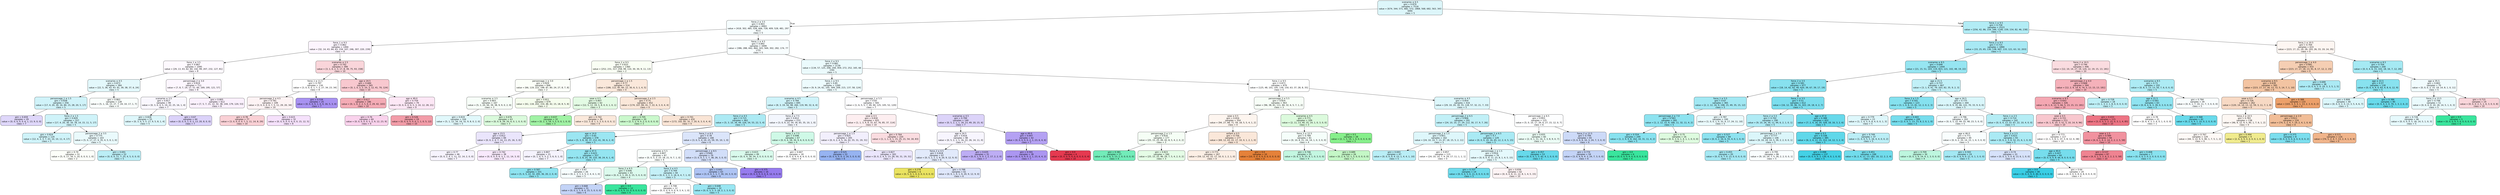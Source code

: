 digraph Tree {
node [shape=box, style="filled, rounded", color="black", fontname="helvetica"] ;
edge [fontname="helvetica"] ;
0 [label=<scenarios &le; 6.5<br/>gini = 0.879<br/>samples = 7516<br/>value = [674, 344, 571, 682, 572, 1868, 568, 682, 563, 343<br/>649]<br/>class = 5>, fillcolor="#ddf6fa"] ;
1 [label=<force_2 &le; 3.5<br/>gini = 0.903<br/>samples = 4993<br/>value = [418, 302, 485, 528, 406, 728, 409, 528, 481, 297<br/>411]<br/>class = 5>, fillcolor="#f6fdfe"] ;
0 -> 1 [labeldistance=2.5, labelangle=45, headlabel="True"] ;
3 [label=<force_1 &le; 9.5<br/>gini = 0.862<br/>samples = 1494<br/>value = [32, 14, 43, 64, 63, 159, 107, 246, 307, 220, 239]<br/>class = 8>, fillcolor="#fcf5fe"] ;
1 -> 3 ;
17 [label=<force_1 &le; 3.5<br/>gini = 0.867<br/>samples = 1095<br/>value = [29, 13, 43, 62, 60, 142, 99, 207, 232, 127, 81]<br/>class = 8>, fillcolor="#fdf9fe"] ;
3 -> 17 ;
21 [label=<scenarios &le; 4.5<br/>gini = 0.873<br/>samples = 384<br/>value = [22, 5, 36, 43, 43, 91, 39, 38, 37, 6, 24]<br/>class = 5>, fillcolor="#e3f8fb"] ;
17 -> 21 ;
47 [label=<personnage_1 &le; 1.5<br/>gini = 0.838<br/>samples = 256<br/>value = [17, 4, 20, 30, 16, 84, 15, 28, 20, 5, 17]<br/>class = 5>, fillcolor="#d0f3f9"] ;
21 -> 47 ;
79 [label=<gini = 0.659<br/>samples = 29<br/>value = [0, 0, 0, 0, 0, 6, 1, 13, 9, 0, 0]<br/>class = 7>, fillcolor="#dfd7fa"] ;
47 -> 79 ;
80 [label=<force_2 &le; 1.5<br/>gini = 0.829<br/>samples = 227<br/>value = [17, 4, 20, 30, 16, 78, 14, 15, 11, 5, 17]<br/>class = 5>, fillcolor="#cff3f9"] ;
47 -> 80 ;
109 [label=<gini = 0.824<br/>samples = 124<br/>value = [12, 4, 3, 3, 7, 43, 10, 10, 11, 4, 17]<br/>class = 5>, fillcolor="#cff3f9"] ;
80 -> 109 ;
110 [label=<personnage_2 &le; 3.5<br/>gini = 0.775<br/>samples = 103<br/>value = [5, 0, 17, 27, 9, 35, 4, 5, 0, 1, 0]<br/>class = 5>, fillcolor="#eafafc"] ;
80 -> 110 ;
113 [label=<gini = 0.74<br/>samples = 51<br/>value = [5, 0, 17, 16, 2, 10, 0, 0, 0, 1, 0]<br/>class = 2>, fillcolor="#fcfef9"] ;
110 -> 113 ;
114 [label=<gini = 0.691<br/>samples = 52<br/>value = [0, 0, 0, 11, 7, 25, 4, 5, 0, 0, 0]<br/>class = 5>, fillcolor="#bbeef6"] ;
110 -> 114 ;
48 [label=<gini = 0.863<br/>samples = 128<br/>value = [5, 1, 16, 13, 27, 7, 24, 10, 17, 1, 7]<br/>class = 4>, fillcolor="#f9fefc"] ;
21 -> 48 ;
22 [label=<personnage_2 &le; 3.0<br/>gini = 0.819<br/>samples = 711<br/>value = [7, 8, 7, 19, 17, 51, 60, 169, 195, 121, 57]<br/>class = 8>, fillcolor="#fcf6fe"] ;
17 -> 22 ;
63 [label=<scenarios &le; 3.5<br/>gini = 0.817<br/>samples = 99<br/>value = [0, 3, 0, 4, 5, 19, 22, 25, 16, 1, 4]<br/>class = 7>, fillcolor="#f9f7fe"] ;
22 -> 63 ;
119 [label=<gini = 0.828<br/>samples = 55<br/>value = [0, 3, 0, 3, 5, 17, 9, 5, 8, 1, 4]<br/>class = 5>, fillcolor="#ddf6fa"] ;
63 -> 119 ;
120 [label=<gini = 0.67<br/>samples = 44<br/>value = [0, 0, 0, 1, 0, 2, 13, 20, 8, 0, 0]<br/>class = 7>, fillcolor="#dbd2f9"] ;
63 -> 120 ;
64 [label=<gini = 0.805<br/>samples = 612<br/>value = [7, 5, 7, 15, 12, 32, 38, 144, 179, 120, 53]<br/>class = 8>, fillcolor="#faf0fd"] ;
22 -> 64 ;
18 [label=<scenarios &le; 2.5<br/>gini = 0.742<br/>samples = 399<br/>value = [3, 1, 0, 2, 3, 17, 8, 39, 75, 93, 158]<br/>class = 10>, fillcolor="#f9d5da"] ;
3 -> 18 ;
65 [label=<force_1 &le; 11.5<br/>gini = 0.797<br/>samples = 134<br/>value = [3, 0, 0, 0, 1, 7, 5, 27, 34, 23, 34]<br/>class = 8>, fillcolor="#ffffff"] ;
18 -> 65 ;
67 [label=<personnage_2 &le; 4.5<br/>gini = 0.781<br/>samples = 109<br/>value = [3, 0, 0, 0, 0, 7, 5, 11, 29, 20, 34]<br/>class = 10>, fillcolor="#fdf3f4"] ;
65 -> 67 ;
127 [label=<gini = 0.78<br/>samples = 77<br/>value = [3, 0, 0, 0, 0, 7, 5, 11, 14, 8, 29]<br/>class = 10>, fillcolor="#f9d0d5"] ;
67 -> 127 ;
128 [label=<gini = 0.615<br/>samples = 32<br/>value = [0, 0, 0, 0, 0, 0, 0, 0, 15, 12, 5]<br/>class = 8>, fillcolor="#f5e1fb"] ;
67 -> 128 ;
68 [label=<gini = 0.534<br/>samples = 25<br/>value = [0, 0, 0, 0, 1, 0, 0, 16, 5, 3, 0]<br/>class = 7>, fillcolor="#a892f1"] ;
65 -> 68 ;
66 [label=<age &le; 24.5<br/>gini = 0.684<br/>samples = 265<br/>value = [0, 1, 0, 2, 2, 10, 3, 12, 41, 70, 124]<br/>class = 10>, fillcolor="#f8c8cf"] ;
18 -> 66 ;
93 [label=<gini = 0.617<br/>samples = 186<br/>value = [0, 1, 0, 2, 2, 5, 0, 2, 29, 42, 103]<br/>class = 10>, fillcolor="#f4abb5"] ;
66 -> 93 ;
94 [label=<age &le; 49.0<br/>gini = 0.759<br/>samples = 79<br/>value = [0, 0, 0, 0, 0, 5, 3, 10, 12, 28, 21]<br/>class = 9>, fillcolor="#fce7f5"] ;
66 -> 94 ;
183 [label=<gini = 0.76<br/>samples = 60<br/>value = [0, 0, 0, 0, 0, 5, 2, 9, 12, 23, 9]<br/>class = 9>, fillcolor="#f9d2ec"] ;
94 -> 183 ;
184 [label=<gini = 0.526<br/>samples = 19<br/>value = [0, 0, 0, 0, 0, 0, 1, 1, 0, 5, 12]<br/>class = 10>, fillcolor="#f29ca8"] ;
94 -> 184 ;
4 [label=<force_1 &le; 4.5<br/>gini = 0.892<br/>samples = 3499<br/>value = [386, 288, 442, 464, 343, 569, 302, 282, 174, 77<br/>172]<br/>class = 5>, fillcolor="#f8fdfe"] ;
1 -> 4 ;
5 [label=<force_2 &le; 9.5<br/>gini = 0.833<br/>samples = 1360<br/>value = [252, 231, 317, 258, 99, 110, 30, 30, 9, 11, 13]<br/>class = 2>, fillcolor="#f9fef4"] ;
4 -> 5 ;
19 [label=<personnage_1 &le; 3.0<br/>gini = 0.829<br/>samples = 846<br/>value = [66, 119, 222, 198, 87, 80, 24, 27, 8, 7, 8]<br/>class = 2>, fillcolor="#fbfef8"] ;
5 -> 19 ;
33 [label=<scenarios &le; 3.5<br/>gini = 0.803<br/>samples = 167<br/>value = [5, 1, 20, 44, 39, 38, 9, 9, 0, 2, 0]<br/>class = 3>, fillcolor="#f7fef8"] ;
19 -> 33 ;
99 [label=<gini = 0.819<br/>samples = 104<br/>value = [5, 1, 12, 16, 19, 32, 9, 8, 0, 2, 0]<br/>class = 5>, fillcolor="#e1f8fb"] ;
33 -> 99 ;
100 [label=<gini = 0.676<br/>samples = 63<br/>value = [0, 0, 8, 28, 20, 6, 0, 1, 0, 0, 0]<br/>class = 3>, fillcolor="#dafadc"] ;
33 -> 100 ;
34 [label=<gini = 0.811<br/>samples = 679<br/>value = [61, 118, 202, 154, 48, 42, 15, 18, 8, 5, 8]<br/>class = 2>, fillcolor="#f5fded"] ;
19 -> 34 ;
20 [label=<personnage_1 &le; 1.5<br/>gini = 0.77<br/>samples = 514<br/>value = [186, 112, 95, 60, 12, 30, 6, 3, 1, 4, 5]<br/>class = 0>, fillcolor="#fae8db"] ;
5 -> 20 ;
89 [label=<sexe &le; 0.5<br/>gini = 0.807<br/>samples = 62<br/>value = [12, 5, 11, 19, 5, 8, 0, 0, 1, 0, 1]<br/>class = 3>, fillcolor="#e3fbe4"] ;
20 -> 89 ;
91 [label=<gini = 0.637<br/>samples = 32<br/>value = [0, 2, 3, 18, 3, 5, 0, 0, 1, 0, 0]<br/>class = 3>, fillcolor="#a0f2a4"] ;
89 -> 91 ;
92 [label=<gini = 0.742<br/>samples = 30<br/>value = [12, 3, 8, 1, 2, 3, 0, 0, 0, 0, 1]<br/>class = 0>, fillcolor="#fae8db"] ;
89 -> 92 ;
90 [label=<personnage_2 &le; 2.5<br/>gini = 0.75<br/>samples = 452<br/>value = [174, 107, 84, 41, 7, 22, 6, 3, 0, 4, 4]<br/>class = 0>, fillcolor="#fae7d9"] ;
20 -> 90 ;
147 [label=<gini = 0.705<br/>samples = 20<br/>value = [2, 5, 2, 9, 0, 2, 0, 0, 0, 0, 0]<br/>class = 3>, fillcolor="#caf8cc"] ;
90 -> 147 ;
148 [label=<gini = 0.741<br/>samples = 432<br/>value = [172, 102, 82, 32, 7, 20, 6, 3, 0, 4, 4]<br/>class = 0>, fillcolor="#f9e4d5"] ;
90 -> 148 ;
6 [label=<force_2 &le; 9.5<br/>gini = 0.881<br/>samples = 2139<br/>value = [134, 57, 125, 206, 244, 459, 272, 252, 165, 66<br/>159]<br/>class = 5>, fillcolor="#ebfafc"] ;
4 -> 6 ;
13 [label=<force_1 &le; 9.5<br/>gini = 0.85<br/>samples = 1260<br/>value = [9, 9, 24, 61, 105, 309, 209, 215, 137, 58, 124]<br/>class = 5>, fillcolor="#edfbfd"] ;
6 -> 13 ;
15 [label=<scenarios &le; 4.5<br/>gini = 0.784<br/>samples = 695<br/>value = [8, 3, 19, 56, 98, 260, 119, 90, 32, 6, 4]<br/>class = 5>, fillcolor="#cff3f9"] ;
13 -> 15 ;
27 [label=<force_2 &le; 4.5<br/>gini = 0.715<br/>samples = 462<br/>value = [5, 3, 10, 34, 44, 226, 54, 55, 22, 5, 4]<br/>class = 5>, fillcolor="#aceaf4"] ;
15 -> 27 ;
31 [label=<age &le; 23.5<br/>gini = 0.812<br/>samples = 84<br/>value = [0, 0, 2, 4, 7, 14, 13, 25, 16, 3, 0]<br/>class = 7>, fillcolor="#eae5fc"] ;
27 -> 31 ;
163 [label=<gini = 0.77<br/>samples = 46<br/>value = [0, 0, 2, 4, 1, 11, 12, 14, 2, 0, 0]<br/>class = 7>, fillcolor="#f6f3fd"] ;
31 -> 163 ;
164 [label=<gini = 0.742<br/>samples = 38<br/>value = [0, 0, 0, 0, 6, 3, 1, 11, 14, 3, 0]<br/>class = 8>, fillcolor="#f8e9fc"] ;
31 -> 164 ;
32 [label=<age &le; 14.0<br/>gini = 0.65<br/>samples = 378<br/>value = [5, 3, 8, 30, 37, 212, 41, 30, 6, 2, 4]<br/>class = 5>, fillcolor="#9be6f2"] ;
27 -> 32 ;
85 [label=<gini = 0.807<br/>samples = 21<br/>value = [0, 1, 0, 5, 3, 2, 3, 6, 0, 1, 0]<br/>class = 7>, fillcolor="#f5f3fd"] ;
32 -> 85 ;
86 [label=<age &le; 47.5<br/>gini = 0.623<br/>samples = 357<br/>value = [5, 2, 8, 25, 34, 210, 38, 24, 6, 1, 4]<br/>class = 5>, fillcolor="#94e5f1"] ;
32 -> 86 ;
123 [label=<gini = 0.587<br/>samples = 331<br/>value = [5, 0, 5, 22, 32, 205, 36, 20, 2, 0, 4]<br/>class = 5>, fillcolor="#8ee3f0"] ;
86 -> 123 ;
124 [label=<gini = 0.87<br/>samples = 26<br/>value = [0, 2, 3, 3, 2, 5, 2, 4, 4, 1, 0]<br/>class = 5>, fillcolor="#f6fdfe"] ;
86 -> 124 ;
28 [label=<force_2 &le; 7.5<br/>gini = 0.812<br/>samples = 233<br/>value = [3, 0, 9, 22, 54, 34, 65, 35, 10, 1, 0]<br/>class = 6>, fillcolor="#f3f6fd"] ;
15 -> 28 ;
39 [label=<force_1 &le; 6.5<br/>gini = 0.78<br/>samples = 166<br/>value = [3, 0, 5, 4, 24, 25, 59, 35, 10, 1, 0]<br/>class = 6>, fillcolor="#dbe5fa"] ;
28 -> 39 ;
69 [label=<scenarios &le; 5.5<br/>gini = 0.807<br/>samples = 87<br/>value = [0, 0, 5, 3, 23, 18, 21, 9, 7, 1, 0]<br/>class = 4>, fillcolor="#f9fefc"] ;
39 -> 69 ;
71 [label=<force_2 &le; 6.5<br/>gini = 0.646<br/>samples = 43<br/>value = [0, 0, 2, 1, 20, 0, 15, 5, 0, 0, 0]<br/>class = 4>, fillcolor="#dcfaed"] ;
69 -> 71 ;
81 [label=<gini = 0.668<br/>samples = 31<br/>value = [0, 0, 2, 1, 8, 0, 15, 5, 0, 0, 0]<br/>class = 6>, fillcolor="#c3d3f7"] ;
71 -> 81 ;
82 [label=<gini = 0.0<br/>samples = 12<br/>value = [0, 0, 0, 0, 12, 0, 0, 0, 0, 0, 0]<br/>class = 4>, fillcolor="#39e59d"] ;
71 -> 82 ;
72 [label=<force_2 &le; 4.5<br/>gini = 0.769<br/>samples = 44<br/>value = [0, 0, 3, 2, 3, 18, 6, 4, 7, 1, 0]<br/>class = 5>, fillcolor="#c4f0f7"] ;
69 -> 72 ;
165 [label=<gini = 0.708<br/>samples = 12<br/>value = [0, 0, 0, 0, 0, 0, 4, 3, 4, 1, 0]<br/>class = 6>, fillcolor="#ffffff"] ;
72 -> 165 ;
166 [label=<gini = 0.648<br/>samples = 32<br/>value = [0, 0, 3, 2, 3, 18, 2, 1, 3, 0, 0]<br/>class = 5>, fillcolor="#99e6f2"] ;
72 -> 166 ;
70 [label=<personnage_1 &le; 8.5<br/>gini = 0.649<br/>samples = 79<br/>value = [3, 0, 0, 1, 1, 7, 38, 26, 3, 0, 0]<br/>class = 6>, fillcolor="#d2def9"] ;
39 -> 70 ;
143 [label=<gini = 0.642<br/>samples = 63<br/>value = [3, 0, 0, 1, 1, 7, 34, 14, 3, 0, 0]<br/>class = 6>, fillcolor="#aec4f4"] ;
70 -> 143 ;
144 [label=<gini = 0.375<br/>samples = 16<br/>value = [0, 0, 0, 0, 0, 0, 4, 12, 0, 0, 0]<br/>class = 7>, fillcolor="#967bee"] ;
70 -> 144 ;
40 [label=<force_1 &le; 7.5<br/>gini = 0.698<br/>samples = 67<br/>value = [0, 0, 4, 18, 30, 9, 6, 0, 0, 0, 0]<br/>class = 4>, fillcolor="#cff9e7"] ;
28 -> 40 ;
149 [label=<gini = 0.615<br/>samples = 49<br/>value = [0, 0, 4, 18, 24, 3, 0, 0, 0, 0, 0]<br/>class = 4>, fillcolor="#d9faec"] ;
40 -> 149 ;
150 [label=<gini = 0.667<br/>samples = 18<br/>value = [0, 0, 0, 0, 6, 6, 6, 0, 0, 0, 0]<br/>class = 4>, fillcolor="#ffffff"] ;
40 -> 150 ;
16 [label=<personnage_1 &le; 5.5<br/>gini = 0.83<br/>samples = 565<br/>value = [1, 6, 5, 5, 7, 49, 90, 125, 105, 52, 120]<br/>class = 7>, fillcolor="#fdfdff"] ;
13 -> 16 ;
55 [label=<sexe &le; 0.5<br/>gini = 0.818<br/>samples = 425<br/>value = [1, 1, 3, 4, 6, 31, 67, 76, 85, 37, 114]<br/>class = 10>, fillcolor="#fdeef0"] ;
16 -> 55 ;
57 [label=<personnage_1 &le; 1.5<br/>gini = 0.825<br/>samples = 205<br/>value = [0, 0, 2, 4, 5, 16, 42, 55, 31, 19, 31]<br/>class = 7>, fillcolor="#f2effd"] ;
55 -> 57 ;
115 [label=<gini = 0.525<br/>samples = 22<br/>value = [0, 0, 0, 0, 0, 3, 14, 5, 0, 0, 0]<br/>class = 6>, fillcolor="#96b3f1"] ;
57 -> 115 ;
116 [label=<gini = 0.827<br/>samples = 183<br/>value = [0, 0, 2, 4, 5, 13, 28, 50, 31, 19, 31]<br/>class = 7>, fillcolor="#ebe6fc"] ;
57 -> 116 ;
58 [label=<gini = 0.764<br/>samples = 220<br/>value = [1, 1, 1, 0, 1, 15, 25, 21, 54, 18, 83]<br/>class = 10>, fillcolor="#fadce0"] ;
55 -> 58 ;
56 [label=<scenarios &le; 4.5<br/>gini = 0.799<br/>samples = 140<br/>value = [0, 5, 2, 1, 1, 18, 23, 49, 20, 15, 6]<br/>class = 7>, fillcolor="#dcd3f9"] ;
16 -> 56 ;
151 [label=<age &le; 24.5<br/>gini = 0.816<br/>samples = 98<br/>value = [0, 5, 2, 1, 1, 16, 22, 26, 14, 11, 0]<br/>class = 7>, fillcolor="#f7f5fe"] ;
56 -> 151 ;
153 [label=<force_2 &le; 4.5<br/>gini = 0.818<br/>samples = 67<br/>value = [0, 5, 1, 1, 1, 9, 20, 9, 12, 9, 0]<br/>class = 6>, fillcolor="#e2eafb"] ;
151 -> 153 ;
155 [label=<gini = 0.278<br/>samples = 6<br/>value = [0, 5, 0, 1, 0, 0, 0, 0, 0, 0, 0]<br/>class = 1>, fillcolor="#eae361"] ;
153 -> 155 ;
156 [label=<gini = 0.788<br/>samples = 61<br/>value = [0, 0, 1, 0, 1, 9, 20, 9, 12, 9, 0]<br/>class = 6>, fillcolor="#dfe7fb"] ;
153 -> 156 ;
154 [label=<gini = 0.635<br/>samples = 31<br/>value = [0, 0, 1, 0, 0, 7, 2, 17, 2, 2, 0]<br/>class = 7>, fillcolor="#bdadf4"] ;
151 -> 154 ;
152 [label=<age &le; 49.0<br/>gini = 0.647<br/>samples = 42<br/>value = [0, 0, 0, 0, 0, 2, 1, 23, 6, 4, 6]<br/>class = 7>, fillcolor="#b4a1f3"] ;
56 -> 152 ;
157 [label=<gini = 0.591<br/>samples = 38<br/>value = [0, 0, 0, 0, 0, 2, 1, 23, 6, 4, 2]<br/>class = 7>, fillcolor="#ab96f1"] ;
152 -> 157 ;
158 [label=<gini = 0.0<br/>samples = 4<br/>value = [0, 0, 0, 0, 0, 0, 0, 0, 0, 0, 4]<br/>class = 10>, fillcolor="#e53950"] ;
152 -> 158 ;
14 [label=<force_1 &le; 9.5<br/>gini = 0.873<br/>samples = 879<br/>value = [125, 48, 101, 145, 139, 150, 63, 37, 28, 8, 35]<br/>class = 5>, fillcolor="#feffff"] ;
6 -> 14 ;
23 [label=<personnage_2 &le; 5.5<br/>gini = 0.824<br/>samples = 463<br/>value = [96, 38, 81, 111, 84, 32, 6, 5, 7, 1, 2]<br/>class = 3>, fillcolor="#f7fef7"] ;
14 -> 23 ;
59 [label=<sexe &le; 0.5<br/>gini = 0.816<br/>samples = 354<br/>value = [94, 27, 68, 71, 59, 18, 5, 5, 4, 1, 2]<br/>class = 0>, fillcolor="#fdf5ef"] ;
23 -> 59 ;
61 [label=<personnage_2 &le; 1.5<br/>gini = 0.816<br/>samples = 177<br/>value = [25, 15, 25, 49, 42, 8, 5, 4, 2, 0, 2]<br/>class = 3>, fillcolor="#f5fef5"] ;
59 -> 61 ;
101 [label=<gini = 0.381<br/>samples = 17<br/>value = [0, 0, 0, 3, 13, 1, 0, 0, 0, 0, 0]<br/>class = 4>, fillcolor="#72ecb9"] ;
61 -> 101 ;
102 [label=<gini = 0.823<br/>samples = 160<br/>value = [25, 15, 25, 46, 29, 7, 5, 4, 2, 0, 2]<br/>class = 3>, fillcolor="#e5fce6"] ;
61 -> 102 ;
62 [label=<enfant &le; 0.5<br/>gini = 0.756<br/>samples = 177<br/>value = [69, 12, 43, 22, 17, 10, 0, 1, 2, 1, 0]<br/>class = 0>, fillcolor="#fae7d9"] ;
59 -> 62 ;
137 [label=<gini = 0.772<br/>samples = 167<br/>value = [59, 12, 43, 22, 17, 10, 0, 1, 2, 1, 0]<br/>class = 0>, fillcolor="#fcefe5"] ;
62 -> 137 ;
138 [label=<gini = 0.0<br/>samples = 10<br/>value = [10, 0, 0, 0, 0, 0, 0, 0, 0, 0, 0]<br/>class = 0>, fillcolor="#e58139"] ;
62 -> 138 ;
60 [label=<scenarios &le; 4.5<br/>gini = 0.771<br/>samples = 109<br/>value = [2, 11, 13, 40, 25, 14, 1, 0, 3, 0, 0]<br/>class = 3>, fillcolor="#dcfadd"] ;
23 -> 60 ;
111 [label=<force_2 &le; 12.5<br/>gini = 0.789<br/>samples = 81<br/>value = [0, 10, 8, 21, 24, 14, 1, 0, 3, 0, 0]<br/>class = 4>, fillcolor="#f5fefa"] ;
60 -> 111 ;
135 [label=<gini = 0.746<br/>samples = 55<br/>value = [0, 8, 2, 9, 23, 9, 1, 0, 3, 0, 0]<br/>class = 4>, fillcolor="#c3f7e1"] ;
111 -> 135 ;
136 [label=<gini = 0.689<br/>samples = 26<br/>value = [0, 2, 6, 12, 1, 5, 0, 0, 0, 0, 0]<br/>class = 3>, fillcolor="#c4f7c6"] ;
111 -> 136 ;
112 [label=<gini = 0.5<br/>samples = 28<br/>value = [2, 1, 5, 19, 1, 0, 0, 0, 0, 0, 0]<br/>class = 3>, fillcolor="#86ef8b"] ;
60 -> 112 ;
24 [label=<scenarios &le; 4.5<br/>gini = 0.854<br/>samples = 416<br/>value = [29, 10, 20, 34, 55, 118, 57, 32, 21, 7, 33]<br/>class = 5>, fillcolor="#ddf7fb"] ;
14 -> 24 ;
37 [label=<personnage_2 &le; 6.5<br/>gini = 0.806<br/>samples = 291<br/>value = [24, 10, 10, 17, 29, 112, 30, 17, 9, 7, 26]<br/>class = 5>, fillcolor="#c1f0f7"] ;
24 -> 37 ;
103 [label=<personnage_2 &le; 1.5<br/>gini = 0.851<br/>samples = 162<br/>value = [24, 10, 10, 7, 13, 47, 18, 15, 5, 2, 11]<br/>class = 5>, fillcolor="#def7fb"] ;
37 -> 103 ;
107 [label=<gini = 0.693<br/>samples = 47<br/>value = [0, 0, 0, 0, 4, 23, 1, 4, 4, 1, 10]<br/>class = 5>, fillcolor="#b9eef6"] ;
103 -> 107 ;
108 [label=<gini = 0.857<br/>samples = 115<br/>value = [24, 10, 10, 7, 9, 24, 17, 11, 1, 1, 1]<br/>class = 0>, fillcolor="#ffffff"] ;
103 -> 108 ;
104 [label=<personnage_1 &le; 6.5<br/>gini = 0.7<br/>samples = 129<br/>value = [0, 0, 0, 10, 16, 65, 12, 2, 4, 5, 15]<br/>class = 5>, fillcolor="#a9eaf4"] ;
37 -> 104 ;
105 [label=<personnage_1 &le; 1.5<br/>gini = 0.816<br/>samples = 76<br/>value = [0, 0, 0, 9, 11, 23, 8, 1, 4, 5, 15]<br/>class = 5>, fillcolor="#e5f9fc"] ;
104 -> 105 ;
125 [label=<gini = 0.337<br/>samples = 14<br/>value = [0, 0, 0, 3, 0, 11, 0, 0, 0, 0, 0]<br/>class = 5>, fillcolor="#6fdbec"] ;
105 -> 125 ;
126 [label=<gini = 0.836<br/>samples = 62<br/>value = [0, 0, 0, 6, 11, 12, 8, 1, 4, 5, 15]<br/>class = 10>, fillcolor="#fdf3f4"] ;
105 -> 126 ;
106 [label=<gini = 0.357<br/>samples = 53<br/>value = [0, 0, 0, 1, 5, 42, 4, 1, 0, 0, 0]<br/>class = 5>, fillcolor="#66d9eb"] ;
104 -> 106 ;
38 [label=<personnage_1 &le; 6.5<br/>gini = 0.855<br/>samples = 125<br/>value = [5, 0, 10, 17, 26, 6, 27, 15, 12, 0, 7]<br/>class = 6>, fillcolor="#fdfeff"] ;
24 -> 38 ;
131 [label=<gini = 0.835<br/>samples = 60<br/>value = [2, 0, 1, 11, 16, 3, 3, 8, 9, 0, 7]<br/>class = 4>, fillcolor="#ebfcf5"] ;
38 -> 131 ;
132 [label=<force_2 &le; 12.5<br/>gini = 0.794<br/>samples = 65<br/>value = [3, 0, 9, 6, 10, 3, 24, 7, 3, 0, 0]<br/>class = 6>, fillcolor="#cddaf8"] ;
38 -> 132 ;
133 [label=<gini = 0.774<br/>samples = 59<br/>value = [3, 0, 9, 6, 4, 3, 24, 7, 3, 0, 0]<br/>class = 6>, fillcolor="#c4d4f7"] ;
132 -> 133 ;
134 [label=<gini = 0.0<br/>samples = 6<br/>value = [0, 0, 0, 0, 6, 0, 0, 0, 0, 0, 0]<br/>class = 4>, fillcolor="#39e59d"] ;
132 -> 134 ;
2 [label=<force_1 &le; 9.5<br/>gini = 0.758<br/>samples = 2523<br/>value = [256, 42, 86, 154, 166, 1140, 159, 154, 82, 46, 238]<br/>class = 5>, fillcolor="#b2ecf5"] ;
0 -> 2 [labeldistance=2.5, labelangle=-45, headlabel="False"] ;
7 [label=<force_2 &le; 9.5<br/>gini = 0.715<br/>samples = 1890<br/>value = [33, 25, 65, 130, 138, 947, 133, 121, 63, 32, 203]<br/>class = 5>, fillcolor="#a8e9f4"] ;
2 -> 7 ;
9 [label=<scenarios &le; 8.5<br/>gini = 0.648<br/>samples = 1444<br/>value = [21, 15, 51, 103, 119, 823, 121, 102, 48, 19, 22]<br/>class = 5>, fillcolor="#96e5f1"] ;
7 -> 9 ;
29 [label=<force_2 &le; 3.5<br/>gini = 0.581<br/>samples = 977<br/>value = [18, 14, 42, 62, 40, 620, 39, 67, 39, 17, 19]<br/>class = 5>, fillcolor="#87e1ef"] ;
9 -> 29 ;
49 [label=<force_1 &le; 5.5<br/>gini = 0.67<br/>samples = 365<br/>value = [2, 2, 12, 16, 9, 198, 15, 49, 35, 15, 12]<br/>class = 5>, fillcolor="#a2e8f3"] ;
29 -> 49 ;
53 [label=<personnage_2 &le; 7.0<br/>gini = 0.583<br/>samples = 265<br/>value = [1, 2, 12, 15, 9, 166, 11, 32, 11, 4, 2]<br/>class = 5>, fillcolor="#8de3f0"] ;
49 -> 53 ;
161 [label=<gini = 0.554<br/>samples = 249<br/>value = [1, 2, 9, 9, 8, 162, 10, 31, 11, 4, 2]<br/>class = 5>, fillcolor="#88e2ef"] ;
53 -> 161 ;
162 [label=<gini = 0.75<br/>samples = 16<br/>value = [0, 0, 3, 6, 1, 4, 1, 1, 0, 0, 0]<br/>class = 3>, fillcolor="#defbdf"] ;
53 -> 162 ;
54 [label=<gini = 0.787<br/>samples = 100<br/>value = [1, 0, 0, 1, 0, 32, 4, 17, 24, 11, 10]<br/>class = 5>, fillcolor="#eafafc"] ;
49 -> 54 ;
50 [label=<force_1 &le; 3.5<br/>gini = 0.51<br/>samples = 612<br/>value = [16, 12, 30, 46, 31, 422, 24, 18, 4, 2, 7]<br/>class = 5>, fillcolor="#7bdeee"] ;
29 -> 50 ;
51 [label=<force_2 &le; 5.5<br/>gini = 0.702<br/>samples = 190<br/>value = [9, 10, 26, 30, 11, 94, 6, 2, 1, 0, 1]<br/>class = 5>, fillcolor="#b0ebf5"] ;
50 -> 51 ;
83 [label=<gini = 0.527<br/>samples = 84<br/>value = [0, 0, 2, 16, 6, 55, 4, 0, 1, 0, 0]<br/>class = 5>, fillcolor="#8de3f0"] ;
51 -> 83 ;
84 [label=<personnage_1 &le; 3.0<br/>gini = 0.777<br/>samples = 106<br/>value = [9, 10, 24, 14, 5, 39, 2, 2, 0, 0, 1]<br/>class = 5>, fillcolor="#dbf6fa"] ;
51 -> 84 ;
141 [label=<gini = 0.455<br/>samples = 20<br/>value = [0, 0, 0, 7, 0, 13, 0, 0, 0, 0, 0]<br/>class = 5>, fillcolor="#a4e8f3"] ;
84 -> 141 ;
142 [label=<gini = 0.795<br/>samples = 86<br/>value = [9, 10, 24, 7, 5, 26, 2, 2, 0, 0, 1]<br/>class = 5>, fillcolor="#f9fdfe"] ;
84 -> 142 ;
52 [label=<age &le; 47.0<br/>gini = 0.388<br/>samples = 422<br/>value = [7, 2, 4, 16, 20, 328, 18, 16, 3, 2, 6]<br/>class = 5>, fillcolor="#67d9eb"] ;
50 -> 52 ;
117 [label=<sexe &le; 0.5<br/>gini = 0.338<br/>samples = 385<br/>value = [6, 2, 4, 11, 15, 312, 14, 12, 3, 2, 4]<br/>class = 5>, fillcolor="#60d8ea"] ;
52 -> 117 ;
145 [label=<gini = 0.098<br/>samples = 137<br/>value = [0, 0, 0, 0, 2, 130, 4, 0, 1, 0, 0]<br/>class = 5>, fillcolor="#43d1e6"] ;
117 -> 145 ;
146 [label=<gini = 0.451<br/>samples = 248<br/>value = [6, 2, 4, 11, 13, 182, 10, 12, 2, 2, 4]<br/>class = 5>, fillcolor="#71dcec"] ;
117 -> 146 ;
118 [label=<gini = 0.749<br/>samples = 37<br/>value = [1, 0, 0, 5, 5, 16, 4, 4, 0, 0, 2]<br/>class = 5>, fillcolor="#bbeef6"] ;
52 -> 118 ;
30 [label=<age &le; 21.5<br/>gini = 0.737<br/>samples = 467<br/>value = [3, 1, 9, 41, 79, 203, 82, 35, 9, 2, 3]<br/>class = 5>, fillcolor="#c1f0f7"] ;
9 -> 30 ;
41 [label=<force_2 &le; 1.5<br/>gini = 0.541<br/>samples = 123<br/>value = [3, 1, 0, 6, 13, 81, 12, 2, 0, 2, 3]<br/>class = 5>, fillcolor="#85e1ef"] ;
30 -> 41 ;
167 [label=<gini = 0.779<br/>samples = 23<br/>value = [1, 1, 0, 5, 0, 8, 4, 0, 0, 1, 3]<br/>class = 5>, fillcolor="#def7fb"] ;
41 -> 167 ;
168 [label=<gini = 0.443<br/>samples = 100<br/>value = [2, 0, 0, 1, 13, 73, 8, 2, 0, 1, 0]<br/>class = 5>, fillcolor="#76dded"] ;
41 -> 168 ;
42 [label=<age &le; 24.5<br/>gini = 0.775<br/>samples = 344<br/>value = [0, 0, 9, 35, 66, 122, 70, 33, 9, 0, 0]<br/>class = 5>, fillcolor="#d9f6fa"] ;
30 -> 42 ;
169 [label=<gini = 0.796<br/>samples = 202<br/>value = [0, 0, 5, 22, 44, 55, 48, 23, 5, 0, 0]<br/>class = 5>, fillcolor="#f6fdfe"] ;
42 -> 169 ;
170 [label=<force_1 &le; 2.5<br/>gini = 0.714<br/>samples = 142<br/>value = [0, 0, 4, 13, 22, 67, 22, 10, 4, 0, 0]<br/>class = 5>, fillcolor="#b5edf5"] ;
42 -> 170 ;
171 [label=<age &le; 46.0<br/>gini = 0.771<br/>samples = 49<br/>value = [0, 0, 2, 10, 14, 15, 1, 4, 3, 0, 0]<br/>class = 5>, fillcolor="#f9fefe"] ;
170 -> 171 ;
177 [label=<gini = 0.709<br/>samples = 30<br/>value = [0, 0, 2, 6, 14, 4, 1, 3, 0, 0, 0]<br/>class = 4>, fillcolor="#bdf6de"] ;
171 -> 177 ;
178 [label=<gini = 0.593<br/>samples = 19<br/>value = [0, 0, 0, 4, 0, 11, 0, 1, 3, 0, 0]<br/>class = 5>, fillcolor="#a3e8f3"] ;
171 -> 178 ;
172 [label=<force_2 &le; 2.5<br/>gini = 0.623<br/>samples = 93<br/>value = [0, 0, 2, 3, 8, 52, 21, 6, 1, 0, 0]<br/>class = 5>, fillcolor="#aaeaf4"] ;
170 -> 172 ;
173 [label=<gini = 0.74<br/>samples = 33<br/>value = [0, 0, 2, 3, 0, 8, 13, 6, 1, 0, 0]<br/>class = 6>, fillcolor="#d7e2fa"] ;
172 -> 173 ;
174 [label=<age &le; 40.0<br/>gini = 0.427<br/>samples = 60<br/>value = [0, 0, 0, 0, 8, 44, 8, 0, 0, 0, 0]<br/>class = 5>, fillcolor="#76dded"] ;
172 -> 174 ;
175 [label=<gini = 0.0<br/>samples = 40<br/>value = [0, 0, 0, 0, 0, 40, 0, 0, 0, 0, 0]<br/>class = 5>, fillcolor="#39cee5"] ;
174 -> 175 ;
176 [label=<gini = 0.64<br/>samples = 20<br/>value = [0, 0, 0, 0, 8, 4, 8, 0, 0, 0, 0]<br/>class = 4>, fillcolor="#ffffff"] ;
174 -> 176 ;
10 [label=<force_2 &le; 10.5<br/>gini = 0.746<br/>samples = 446<br/>value = [12, 10, 14, 27, 19, 124, 12, 19, 15, 13, 181]<br/>class = 10>, fillcolor="#fadce0"] ;
7 -> 10 ;
25 [label=<personnage_2 &le; 4.0<br/>gini = 0.668<br/>samples = 344<br/>value = [12, 2, 9, 14, 6, 74, 5, 13, 15, 13, 181]<br/>class = 10>, fillcolor="#f5b1ba"] ;
10 -> 25 ;
73 [label=<scenarios &le; 8.5<br/>gini = 0.643<br/>samples = 326<br/>value = [9, 1, 6, 12, 5, 66, 5, 13, 15, 13, 181]<br/>class = 10>, fillcolor="#f4a7b2"] ;
25 -> 73 ;
75 [label=<sexe &le; 0.5<br/>gini = 0.721<br/>samples = 211<br/>value = [6, 1, 6, 10, 3, 51, 5, 10, 14, 9, 96]<br/>class = 10>, fillcolor="#f8c7ce"] ;
73 -> 75 ;
87 [label=<gini = 0.773<br/>samples = 117<br/>value = [2, 1, 5, 6, 1, 37, 3, 8, 12, 4, 38]<br/>class = 10>, fillcolor="#fffdfd"] ;
75 -> 87 ;
88 [label=<sexe &le; 1.5<br/>gini = 0.589<br/>samples = 94<br/>value = [4, 0, 1, 4, 2, 14, 2, 2, 2, 5, 58]<br/>class = 10>, fillcolor="#f1929f"] ;
75 -> 88 ;
121 [label=<gini = 0.537<br/>samples = 87<br/>value = [4, 0, 1, 2, 2, 9, 2, 2, 2, 5, 58]<br/>class = 10>, fillcolor="#ef8391"] ;
88 -> 121 ;
122 [label=<gini = 0.408<br/>samples = 7<br/>value = [0, 0, 0, 2, 0, 5, 0, 0, 0, 0, 0]<br/>class = 5>, fillcolor="#88e2ef"] ;
88 -> 122 ;
76 [label=<gini = 0.433<br/>samples = 115<br/>value = [3, 0, 0, 2, 2, 15, 0, 3, 1, 4, 85]<br/>class = 10>, fillcolor="#ed7484"] ;
73 -> 76 ;
74 [label=<gini = 0.728<br/>samples = 18<br/>value = [3, 1, 3, 2, 1, 8, 0, 0, 0, 0, 0]<br/>class = 5>, fillcolor="#bdeff6"] ;
25 -> 74 ;
26 [label=<scenarios &le; 8.5<br/>gini = 0.71<br/>samples = 102<br/>value = [0, 8, 5, 13, 13, 50, 7, 6, 0, 0, 0]<br/>class = 5>, fillcolor="#adebf4"] ;
10 -> 26 ;
129 [label=<age &le; 21.5<br/>gini = 0.583<br/>samples = 63<br/>value = [0, 8, 4, 6, 3, 39, 0, 3, 0, 0, 0]<br/>class = 5>, fillcolor="#8fe3f0"] ;
26 -> 129 ;
139 [label=<gini = 0.78<br/>samples = 21<br/>value = [0, 6, 4, 2, 2, 6, 0, 1, 0, 0, 0]<br/>class = 1>, fillcolor="#ffffff"] ;
129 -> 139 ;
140 [label=<gini = 0.368<br/>samples = 42<br/>value = [0, 2, 0, 4, 1, 33, 0, 2, 0, 0, 0]<br/>class = 5>, fillcolor="#68daeb"] ;
129 -> 140 ;
130 [label=<gini = 0.784<br/>samples = 39<br/>value = [0, 0, 1, 7, 10, 11, 7, 3, 0, 0, 0]<br/>class = 5>, fillcolor="#f8fdfe"] ;
26 -> 130 ;
8 [label=<force_1 &le; 10.5<br/>gini = 0.769<br/>samples = 633<br/>value = [223, 17, 21, 24, 28, 193, 26, 33, 19, 14, 35]<br/>class = 0>, fillcolor="#fdf6f2"] ;
2 -> 8 ;
11 [label=<personnage_1 &le; 4.0<br/>gini = 0.681<br/>samples = 433<br/>value = [223, 17, 17, 18, 13, 91, 8, 17, 12, 2, 15]<br/>class = 0>, fillcolor="#f5ceb3"] ;
8 -> 11 ;
35 [label=<scenarios &le; 8.5<br/>gini = 0.639<br/>samples = 395<br/>value = [223, 17, 17, 16, 13, 72, 5, 14, 7, 1, 10]<br/>class = 0>, fillcolor="#f3c4a2"] ;
11 -> 35 ;
43 [label=<sexe &le; 0.5<br/>gini = 0.726<br/>samples = 262<br/>value = [120, 14, 14, 13, 12, 59, 3, 11, 7, 1, 8]<br/>class = 0>, fillcolor="#f7d9c4"] ;
35 -> 43 ;
95 [label=<force_2 &le; 10.5<br/>gini = 0.783<br/>samples = 138<br/>value = [46, 9, 12, 9, 5, 40, 1, 7, 6, 1, 2]<br/>class = 0>, fillcolor="#fdf7f3"] ;
43 -> 95 ;
159 [label=<gini = 0.767<br/>samples = 129<br/>value = [44, 3, 12, 9, 5, 40, 1, 7, 5, 1, 2]<br/>class = 0>, fillcolor="#fef9f6"] ;
95 -> 159 ;
160 [label=<gini = 0.494<br/>samples = 9<br/>value = [2, 6, 0, 0, 0, 0, 0, 0, 1, 0, 0]<br/>class = 1>, fillcolor="#f0eb8e"] ;
95 -> 160 ;
96 [label=<personnage_1 &le; 2.0<br/>gini = 0.611<br/>samples = 124<br/>value = [74, 5, 2, 4, 7, 19, 2, 4, 1, 0, 6]<br/>class = 0>, fillcolor="#f1bd97"] ;
43 -> 96 ;
97 [label=<gini = 0.375<br/>samples = 8<br/>value = [0, 0, 0, 0, 0, 6, 0, 0, 0, 0, 2]<br/>class = 5>, fillcolor="#7bdeee"] ;
96 -> 97 ;
98 [label=<gini = 0.571<br/>samples = 116<br/>value = [74, 5, 2, 4, 7, 13, 2, 4, 1, 0, 4]<br/>class = 0>, fillcolor="#f0b48a"] ;
96 -> 98 ;
44 [label=<gini = 0.388<br/>samples = 133<br/>value = [103, 3, 3, 3, 1, 13, 2, 3, 0, 0, 2]<br/>class = 0>, fillcolor="#eca06a"] ;
35 -> 44 ;
36 [label=<gini = 0.699<br/>samples = 38<br/>value = [0, 0, 0, 2, 0, 19, 3, 3, 5, 1, 5]<br/>class = 5>, fillcolor="#abeaf4"] ;
11 -> 36 ;
12 [label=<scenarios &le; 8.5<br/>gini = 0.704<br/>samples = 200<br/>value = [0, 0, 4, 6, 15, 102, 18, 16, 7, 12, 20]<br/>class = 5>, fillcolor="#a5e9f3"] ;
8 -> 12 ;
45 [label=<age &le; 22.5<br/>gini = 0.57<br/>samples = 130<br/>value = [0, 0, 4, 4, 0, 83, 4, 8, 6, 12, 9]<br/>class = 5>, fillcolor="#88e2ef"] ;
12 -> 45 ;
77 [label=<gini = 0.808<br/>samples = 40<br/>value = [0, 0, 0, 2, 0, 13, 3, 5, 4, 6, 7]<br/>class = 5>, fillcolor="#dbf6fa"] ;
45 -> 77 ;
78 [label=<gini = 0.386<br/>samples = 90<br/>value = [0, 0, 4, 2, 0, 70, 1, 3, 2, 6, 2]<br/>class = 5>, fillcolor="#68daeb"] ;
45 -> 78 ;
46 [label=<age &le; 35.5<br/>gini = 0.802<br/>samples = 70<br/>value = [0, 0, 0, 2, 15, 19, 14, 8, 1, 0, 11]<br/>class = 5>, fillcolor="#f1fbfd"] ;
12 -> 46 ;
179 [label=<force_2 &le; 13.5<br/>gini = 0.748<br/>samples = 51<br/>value = [0, 0, 0, 0, 10, 18, 14, 5, 1, 0, 3]<br/>class = 5>, fillcolor="#eafafc"] ;
46 -> 179 ;
181 [label=<gini = 0.726<br/>samples = 46<br/>value = [0, 0, 0, 0, 5, 18, 14, 5, 1, 0, 3]<br/>class = 5>, fillcolor="#e6f9fc"] ;
179 -> 181 ;
182 [label=<gini = 0.0<br/>samples = 5<br/>value = [0, 0, 0, 0, 5, 0, 0, 0, 0, 0, 0]<br/>class = 4>, fillcolor="#39e59d"] ;
179 -> 182 ;
180 [label=<gini = 0.715<br/>samples = 19<br/>value = [0, 0, 0, 2, 5, 1, 0, 3, 0, 0, 8]<br/>class = 10>, fillcolor="#f9d5da"] ;
46 -> 180 ;
}
